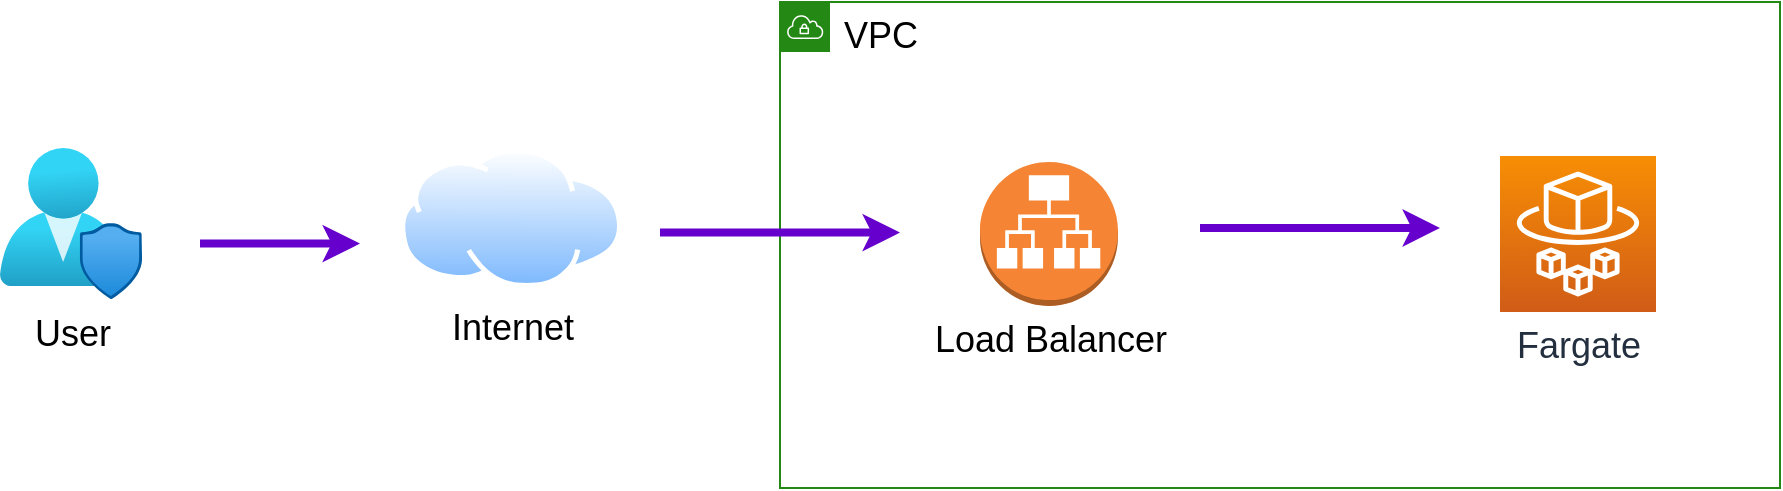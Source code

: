 <mxfile scale="1" border="40">
    <diagram id="XJoD8Zl0PsU6qAyMkRnc" name="Page-1">
        <mxGraphModel dx="2455" dy="738" grid="1" gridSize="10" guides="1" tooltips="1" connect="1" arrows="1" fold="1" page="1" pageScale="1" pageWidth="827" pageHeight="1169" background="#FFFFFF" math="0" shadow="0">
            <root>
                <mxCell id="0"/>
                <mxCell id="1" parent="0"/>
                <mxCell id="12" style="edgeStyle=none;html=1;strokeColor=#6600CC;strokeWidth=4;fontSize=18;fontColor=#000000;" edge="1" parent="1">
                    <mxGeometry relative="1" as="geometry">
                        <mxPoint x="350" y="270" as="sourcePoint"/>
                        <mxPoint x="470" y="270" as="targetPoint"/>
                    </mxGeometry>
                </mxCell>
                <mxCell id="5" value="VPC" style="points=[[0,0],[0.25,0],[0.5,0],[0.75,0],[1,0],[1,0.25],[1,0.5],[1,0.75],[1,1],[0.75,1],[0.5,1],[0.25,1],[0,1],[0,0.75],[0,0.5],[0,0.25]];outlineConnect=0;gradientColor=none;html=1;whiteSpace=wrap;fontSize=18;fontStyle=0;container=1;pointerEvents=0;collapsible=0;recursiveResize=0;shape=mxgraph.aws4.group;grIcon=mxgraph.aws4.group_vpc;strokeColor=#248814;fillColor=none;verticalAlign=top;align=left;spacingLeft=30;fontColor=#000000;dashed=0;" parent="1" vertex="1">
                    <mxGeometry x="140" y="157" width="500" height="243" as="geometry"/>
                </mxCell>
                <mxCell id="3" value="Fargate" style="sketch=0;points=[[0,0,0],[0.25,0,0],[0.5,0,0],[0.75,0,0],[1,0,0],[0,1,0],[0.25,1,0],[0.5,1,0],[0.75,1,0],[1,1,0],[0,0.25,0],[0,0.5,0],[0,0.75,0],[1,0.25,0],[1,0.5,0],[1,0.75,0]];outlineConnect=0;fontColor=#232F3E;gradientColor=#F78E04;gradientDirection=north;fillColor=#D05C17;strokeColor=#ffffff;dashed=0;verticalLabelPosition=bottom;verticalAlign=top;align=center;html=1;fontSize=18;fontStyle=0;aspect=fixed;shape=mxgraph.aws4.resourceIcon;resIcon=mxgraph.aws4.fargate;" parent="5" vertex="1">
                    <mxGeometry x="360" y="77" width="78" height="78" as="geometry"/>
                </mxCell>
                <mxCell id="4" value="Load Balancer" style="outlineConnect=0;dashed=0;verticalLabelPosition=bottom;verticalAlign=top;align=center;html=1;shape=mxgraph.aws3.application_load_balancer;fillColor=#F58534;gradientColor=none;fontSize=18;" parent="5" vertex="1">
                    <mxGeometry x="100" y="80" width="69" height="72" as="geometry"/>
                </mxCell>
                <mxCell id="11" style="edgeStyle=none;html=1;strokeColor=#6600CC;strokeWidth=4;fontSize=18;fontColor=#000000;" edge="1" parent="5">
                    <mxGeometry relative="1" as="geometry">
                        <mxPoint x="-60" y="115.29" as="sourcePoint"/>
                        <mxPoint x="60" y="115.29" as="targetPoint"/>
                    </mxGeometry>
                </mxCell>
                <mxCell id="10" style="edgeStyle=none;html=1;fontSize=18;fontColor=#000000;strokeColor=#6600CC;strokeWidth=4;" edge="1" parent="1">
                    <mxGeometry relative="1" as="geometry">
                        <mxPoint x="-150" y="277.79" as="sourcePoint"/>
                        <mxPoint x="-70" y="277.79" as="targetPoint"/>
                    </mxGeometry>
                </mxCell>
                <mxCell id="8" value="User" style="aspect=fixed;html=1;points=[];align=center;image;fontSize=18;image=img/lib/azure2/management_governance/User_Privacy.svg;fontColor=#000000;" vertex="1" parent="1">
                    <mxGeometry x="-250" y="230" width="71.06" height="75.5" as="geometry"/>
                </mxCell>
                <mxCell id="9" value="Internet" style="aspect=fixed;perimeter=ellipsePerimeter;html=1;align=center;shadow=0;dashed=0;spacingTop=3;image;image=img/lib/active_directory/internet_cloud.svg;fontSize=18;fontColor=#000000;" vertex="1" parent="1">
                    <mxGeometry x="-50" y="230" width="111.12" height="70" as="geometry"/>
                </mxCell>
            </root>
        </mxGraphModel>
    </diagram>
</mxfile>